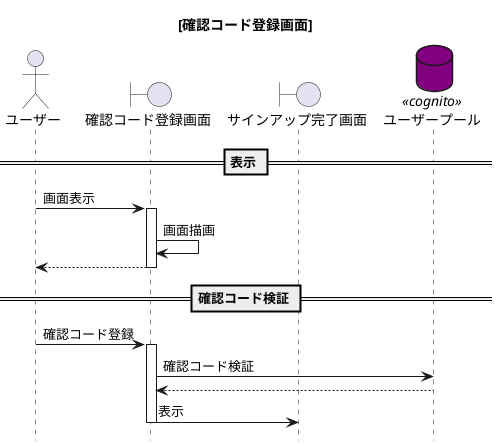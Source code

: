 @startuml{確認コード登録画面.png}
title [確認コード登録画面]
hide footbox

actor ユーザー as user
boundary 確認コード登録画面 as view_1
boundary サインアップ完了画面 as view_2
database ユーザープール as user_pools <<cognito>> #purple

== 表示 ==
user -> view_1 :画面表示
activate view_1
    view_1 -> view_1 :画面描画
    view_1 --> user
deactivate view_1

== 確認コード検証 ==
user -> view_1 :確認コード登録
activate view_1
    view_1 -> user_pools :確認コード検証
    user_pools --> view_1
    view_1 -> view_2 :表示
deactivate view_1

@enduml
